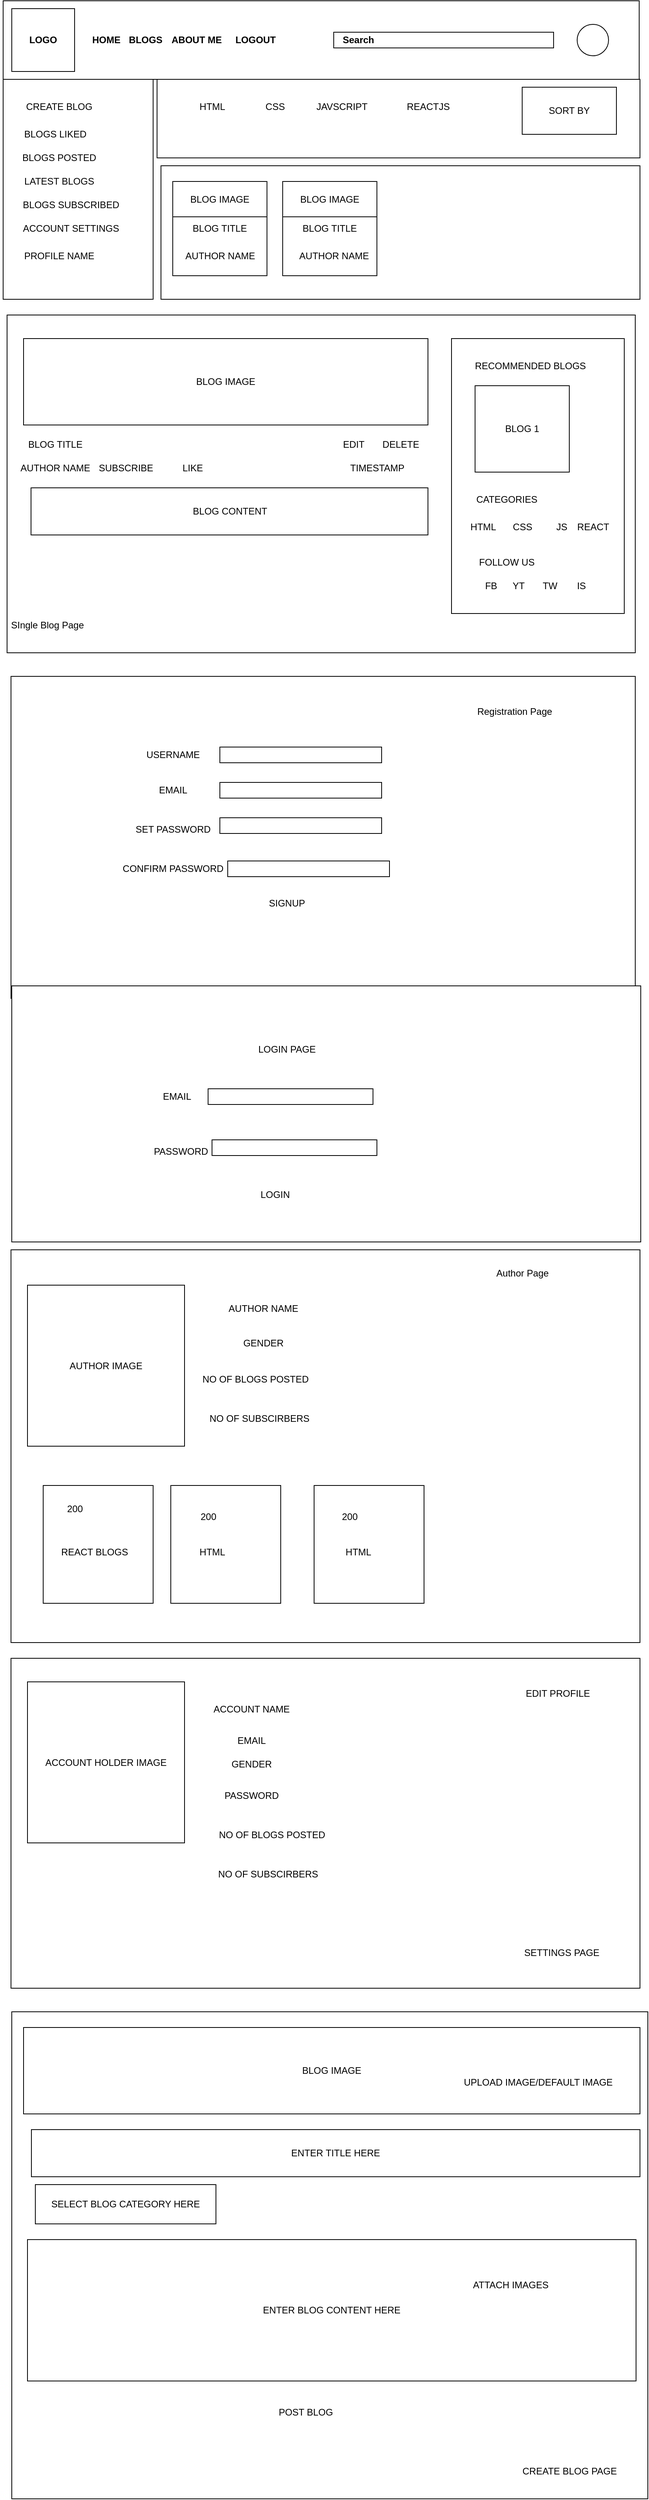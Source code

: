 <mxfile version="20.2.7" type="github"><diagram id="XXAsYTqmDj53nG6RouVj" name="BLOG UI"><mxGraphModel dx="1108" dy="525" grid="1" gridSize="10" guides="1" tooltips="1" connect="1" arrows="1" fold="1" page="1" pageScale="1" pageWidth="827" pageHeight="1169" math="0" shadow="0"><root><mxCell id="0"/><mxCell id="1" parent="0"/><mxCell id="Bto4KqDg77YO_STwbQzX-3" value="" style="whiteSpace=wrap;html=1;" vertex="1" parent="1"><mxGeometry x="9" y="30" width="810" height="100" as="geometry"/></mxCell><mxCell id="Bto4KqDg77YO_STwbQzX-5" value="&lt;b&gt;LOGO&lt;/b&gt;" style="whiteSpace=wrap;html=1;aspect=fixed;" vertex="1" parent="1"><mxGeometry x="20" y="40" width="80" height="80" as="geometry"/></mxCell><mxCell id="Bto4KqDg77YO_STwbQzX-7" value="&lt;b&gt;HOME&lt;/b&gt;" style="text;html=1;resizable=0;autosize=1;align=center;verticalAlign=middle;points=[];fillColor=none;strokeColor=none;rounded=0;" vertex="1" parent="1"><mxGeometry x="110" y="65" width="60" height="30" as="geometry"/></mxCell><mxCell id="Bto4KqDg77YO_STwbQzX-8" value="&lt;b&gt;BLOGS&lt;/b&gt;" style="text;html=1;resizable=0;autosize=1;align=center;verticalAlign=middle;points=[];fillColor=none;strokeColor=none;rounded=0;" vertex="1" parent="1"><mxGeometry x="155" y="65" width="70" height="30" as="geometry"/></mxCell><mxCell id="Bto4KqDg77YO_STwbQzX-10" value="" style="whiteSpace=wrap;html=1;" vertex="1" parent="1"><mxGeometry x="430" y="70" width="280" height="20" as="geometry"/></mxCell><mxCell id="Bto4KqDg77YO_STwbQzX-11" value="&lt;b&gt;Search&lt;/b&gt;" style="text;html=1;resizable=0;autosize=1;align=center;verticalAlign=middle;points=[];fillColor=none;strokeColor=none;rounded=0;" vertex="1" parent="1"><mxGeometry x="431" y="65" width="60" height="30" as="geometry"/></mxCell><mxCell id="Bto4KqDg77YO_STwbQzX-12" value="" style="ellipse;whiteSpace=wrap;html=1;aspect=fixed;" vertex="1" parent="1"><mxGeometry x="740" y="60" width="40" height="40" as="geometry"/></mxCell><mxCell id="Bto4KqDg77YO_STwbQzX-14" value="" style="whiteSpace=wrap;html=1;" vertex="1" parent="1"><mxGeometry x="9" y="130" width="191" height="280" as="geometry"/></mxCell><mxCell id="Bto4KqDg77YO_STwbQzX-16" value="CREATE BLOG" style="text;html=1;resizable=0;autosize=1;align=center;verticalAlign=middle;points=[];fillColor=none;strokeColor=none;rounded=0;" vertex="1" parent="1"><mxGeometry x="25" y="150" width="110" height="30" as="geometry"/></mxCell><mxCell id="Bto4KqDg77YO_STwbQzX-18" value="BLOGS LIKED" style="text;html=1;resizable=0;autosize=1;align=center;verticalAlign=middle;points=[];fillColor=none;strokeColor=none;rounded=0;" vertex="1" parent="1"><mxGeometry x="25" y="185" width="100" height="30" as="geometry"/></mxCell><mxCell id="Bto4KqDg77YO_STwbQzX-19" value="BLOGS POSTED" style="text;html=1;resizable=0;autosize=1;align=center;verticalAlign=middle;points=[];fillColor=none;strokeColor=none;rounded=0;" vertex="1" parent="1"><mxGeometry x="20" y="215" width="120" height="30" as="geometry"/></mxCell><mxCell id="Bto4KqDg77YO_STwbQzX-20" value="&lt;b&gt;ABOUT ME&lt;/b&gt;" style="text;html=1;resizable=0;autosize=1;align=center;verticalAlign=middle;points=[];fillColor=none;strokeColor=none;rounded=0;" vertex="1" parent="1"><mxGeometry x="210" y="65" width="90" height="30" as="geometry"/></mxCell><mxCell id="Bto4KqDg77YO_STwbQzX-21" value="PROFILE NAME" style="text;html=1;resizable=0;autosize=1;align=center;verticalAlign=middle;points=[];fillColor=none;strokeColor=none;rounded=0;" vertex="1" parent="1"><mxGeometry x="25" y="340" width="110" height="30" as="geometry"/></mxCell><mxCell id="Bto4KqDg77YO_STwbQzX-22" value="LATEST BLOGS" style="text;html=1;resizable=0;autosize=1;align=center;verticalAlign=middle;points=[];fillColor=none;strokeColor=none;rounded=0;" vertex="1" parent="1"><mxGeometry x="25" y="245" width="110" height="30" as="geometry"/></mxCell><mxCell id="Bto4KqDg77YO_STwbQzX-23" value="BLOGS SUBSCRIBED" style="text;html=1;resizable=0;autosize=1;align=center;verticalAlign=middle;points=[];fillColor=none;strokeColor=none;rounded=0;" vertex="1" parent="1"><mxGeometry x="20" y="275" width="150" height="30" as="geometry"/></mxCell><mxCell id="Bto4KqDg77YO_STwbQzX-24" value="ACCOUNT SETTINGS" style="text;html=1;resizable=0;autosize=1;align=center;verticalAlign=middle;points=[];fillColor=none;strokeColor=none;rounded=0;" vertex="1" parent="1"><mxGeometry x="20" y="305" width="150" height="30" as="geometry"/></mxCell><mxCell id="Bto4KqDg77YO_STwbQzX-26" value="" style="whiteSpace=wrap;html=1;" vertex="1" parent="1"><mxGeometry x="205" y="130" width="615" height="100" as="geometry"/></mxCell><mxCell id="Bto4KqDg77YO_STwbQzX-27" value="HTML" style="text;html=1;resizable=0;autosize=1;align=center;verticalAlign=middle;points=[];fillColor=none;strokeColor=none;rounded=0;" vertex="1" parent="1"><mxGeometry x="245" y="150" width="60" height="30" as="geometry"/></mxCell><mxCell id="Bto4KqDg77YO_STwbQzX-28" value="CSS" style="text;html=1;resizable=0;autosize=1;align=center;verticalAlign=middle;points=[];fillColor=none;strokeColor=none;rounded=0;" vertex="1" parent="1"><mxGeometry x="330" y="150" width="50" height="30" as="geometry"/></mxCell><mxCell id="Bto4KqDg77YO_STwbQzX-29" value="JAVSCRIPT" style="text;html=1;resizable=0;autosize=1;align=center;verticalAlign=middle;points=[];fillColor=none;strokeColor=none;rounded=0;" vertex="1" parent="1"><mxGeometry x="395" y="150" width="90" height="30" as="geometry"/></mxCell><mxCell id="Bto4KqDg77YO_STwbQzX-30" value="REACTJS" style="text;html=1;resizable=0;autosize=1;align=center;verticalAlign=middle;points=[];fillColor=none;strokeColor=none;rounded=0;" vertex="1" parent="1"><mxGeometry x="510" y="150" width="80" height="30" as="geometry"/></mxCell><mxCell id="Bto4KqDg77YO_STwbQzX-31" value="SORT BY" style="whiteSpace=wrap;html=1;" vertex="1" parent="1"><mxGeometry x="670" y="140" width="120" height="60" as="geometry"/></mxCell><mxCell id="Bto4KqDg77YO_STwbQzX-32" value="" style="whiteSpace=wrap;html=1;" vertex="1" parent="1"><mxGeometry x="210" y="240" width="610" height="170" as="geometry"/></mxCell><mxCell id="Bto4KqDg77YO_STwbQzX-33" value="BLOG TITLE" style="whiteSpace=wrap;html=1;" vertex="1" parent="1"><mxGeometry x="225" y="260" width="120" height="120" as="geometry"/></mxCell><mxCell id="Bto4KqDg77YO_STwbQzX-34" value="BLOG IMAGE" style="whiteSpace=wrap;html=1;" vertex="1" parent="1"><mxGeometry x="225" y="260" width="120" height="45" as="geometry"/></mxCell><mxCell id="Bto4KqDg77YO_STwbQzX-35" value="AUTHOR NAME" style="text;html=1;resizable=0;autosize=1;align=center;verticalAlign=middle;points=[];fillColor=none;strokeColor=none;rounded=0;" vertex="1" parent="1"><mxGeometry x="230" y="340" width="110" height="30" as="geometry"/></mxCell><mxCell id="Bto4KqDg77YO_STwbQzX-36" value="BLOG TITLE" style="whiteSpace=wrap;html=1;" vertex="1" parent="1"><mxGeometry x="365" y="260" width="120" height="120" as="geometry"/></mxCell><mxCell id="Bto4KqDg77YO_STwbQzX-37" value="BLOG IMAGE" style="whiteSpace=wrap;html=1;" vertex="1" parent="1"><mxGeometry x="365" y="260" width="120" height="45" as="geometry"/></mxCell><mxCell id="Bto4KqDg77YO_STwbQzX-38" value="AUTHOR NAME" style="text;html=1;resizable=0;autosize=1;align=center;verticalAlign=middle;points=[];fillColor=none;strokeColor=none;rounded=0;" vertex="1" parent="1"><mxGeometry x="375" y="340" width="110" height="30" as="geometry"/></mxCell><mxCell id="Bto4KqDg77YO_STwbQzX-44" value="" style="whiteSpace=wrap;html=1;" vertex="1" parent="1"><mxGeometry x="14" y="430" width="800" height="430" as="geometry"/></mxCell><mxCell id="Bto4KqDg77YO_STwbQzX-45" value="BLOG IMAGE" style="whiteSpace=wrap;html=1;" vertex="1" parent="1"><mxGeometry x="35" y="460" width="515" height="110" as="geometry"/></mxCell><mxCell id="Bto4KqDg77YO_STwbQzX-46" value="BLOG TITLE" style="text;html=1;resizable=0;autosize=1;align=center;verticalAlign=middle;points=[];fillColor=none;strokeColor=none;rounded=0;" vertex="1" parent="1"><mxGeometry x="30" y="580" width="90" height="30" as="geometry"/></mxCell><mxCell id="Bto4KqDg77YO_STwbQzX-47" value="AUTHOR NAME" style="text;html=1;resizable=0;autosize=1;align=center;verticalAlign=middle;points=[];fillColor=none;strokeColor=none;rounded=0;" vertex="1" parent="1"><mxGeometry x="20" y="610" width="110" height="30" as="geometry"/></mxCell><mxCell id="Bto4KqDg77YO_STwbQzX-48" value="EDIT" style="text;html=1;resizable=0;autosize=1;align=center;verticalAlign=middle;points=[];fillColor=none;strokeColor=none;rounded=0;" vertex="1" parent="1"><mxGeometry x="430" y="580" width="50" height="30" as="geometry"/></mxCell><mxCell id="Bto4KqDg77YO_STwbQzX-49" value="DELETE" style="text;html=1;resizable=0;autosize=1;align=center;verticalAlign=middle;points=[];fillColor=none;strokeColor=none;rounded=0;" vertex="1" parent="1"><mxGeometry x="480" y="580" width="70" height="30" as="geometry"/></mxCell><mxCell id="Bto4KqDg77YO_STwbQzX-50" value="BLOG CONTENT" style="whiteSpace=wrap;html=1;" vertex="1" parent="1"><mxGeometry x="44.5" y="650" width="505.5" height="60" as="geometry"/></mxCell><mxCell id="Bto4KqDg77YO_STwbQzX-51" value="TIMESTAMP" style="text;html=1;resizable=0;autosize=1;align=center;verticalAlign=middle;points=[];fillColor=none;strokeColor=none;rounded=0;" vertex="1" parent="1"><mxGeometry x="440" y="610" width="90" height="30" as="geometry"/></mxCell><mxCell id="Bto4KqDg77YO_STwbQzX-52" value="" style="whiteSpace=wrap;html=1;" vertex="1" parent="1"><mxGeometry x="580" y="460" width="220" height="350" as="geometry"/></mxCell><mxCell id="Bto4KqDg77YO_STwbQzX-53" value="RECOMMENDED BLOGS" style="text;html=1;resizable=0;autosize=1;align=center;verticalAlign=middle;points=[];fillColor=none;strokeColor=none;rounded=0;" vertex="1" parent="1"><mxGeometry x="600" y="480" width="160" height="30" as="geometry"/></mxCell><mxCell id="Bto4KqDg77YO_STwbQzX-54" value="BLOG 1" style="whiteSpace=wrap;html=1;" vertex="1" parent="1"><mxGeometry x="610" y="520" width="120" height="110" as="geometry"/></mxCell><mxCell id="Bto4KqDg77YO_STwbQzX-55" value="CATEGORIES" style="text;html=1;resizable=0;autosize=1;align=center;verticalAlign=middle;points=[];fillColor=none;strokeColor=none;rounded=0;" vertex="1" parent="1"><mxGeometry x="600" y="650" width="100" height="30" as="geometry"/></mxCell><mxCell id="Bto4KqDg77YO_STwbQzX-56" value="HTML" style="text;html=1;resizable=0;autosize=1;align=center;verticalAlign=middle;points=[];fillColor=none;strokeColor=none;rounded=0;" vertex="1" parent="1"><mxGeometry x="590" y="685" width="60" height="30" as="geometry"/></mxCell><mxCell id="Bto4KqDg77YO_STwbQzX-58" value="CSS" style="text;html=1;resizable=0;autosize=1;align=center;verticalAlign=middle;points=[];fillColor=none;strokeColor=none;rounded=0;" vertex="1" parent="1"><mxGeometry x="645" y="685" width="50" height="30" as="geometry"/></mxCell><mxCell id="Bto4KqDg77YO_STwbQzX-59" value="JS" style="text;html=1;resizable=0;autosize=1;align=center;verticalAlign=middle;points=[];fillColor=none;strokeColor=none;rounded=0;" vertex="1" parent="1"><mxGeometry x="700" y="685" width="40" height="30" as="geometry"/></mxCell><mxCell id="Bto4KqDg77YO_STwbQzX-60" value="REACT" style="text;html=1;resizable=0;autosize=1;align=center;verticalAlign=middle;points=[];fillColor=none;strokeColor=none;rounded=0;" vertex="1" parent="1"><mxGeometry x="730" y="685" width="60" height="30" as="geometry"/></mxCell><mxCell id="Bto4KqDg77YO_STwbQzX-61" value="FOLLOW US" style="text;html=1;resizable=0;autosize=1;align=center;verticalAlign=middle;points=[];fillColor=none;strokeColor=none;rounded=0;" vertex="1" parent="1"><mxGeometry x="605" y="730" width="90" height="30" as="geometry"/></mxCell><mxCell id="Bto4KqDg77YO_STwbQzX-62" value="FB" style="text;html=1;resizable=0;autosize=1;align=center;verticalAlign=middle;points=[];fillColor=none;strokeColor=none;rounded=0;" vertex="1" parent="1"><mxGeometry x="610" y="760" width="40" height="30" as="geometry"/></mxCell><mxCell id="Bto4KqDg77YO_STwbQzX-63" value="YT" style="text;html=1;resizable=0;autosize=1;align=center;verticalAlign=middle;points=[];fillColor=none;strokeColor=none;rounded=0;" vertex="1" parent="1"><mxGeometry x="645" y="760" width="40" height="30" as="geometry"/></mxCell><mxCell id="Bto4KqDg77YO_STwbQzX-64" value="TW" style="text;html=1;resizable=0;autosize=1;align=center;verticalAlign=middle;points=[];fillColor=none;strokeColor=none;rounded=0;" vertex="1" parent="1"><mxGeometry x="685" y="760" width="40" height="30" as="geometry"/></mxCell><mxCell id="Bto4KqDg77YO_STwbQzX-65" value="IS" style="text;html=1;resizable=0;autosize=1;align=center;verticalAlign=middle;points=[];fillColor=none;strokeColor=none;rounded=0;" vertex="1" parent="1"><mxGeometry x="730" y="760" width="30" height="30" as="geometry"/></mxCell><mxCell id="Bto4KqDg77YO_STwbQzX-66" value="SIngle Blog Page" style="text;html=1;resizable=0;autosize=1;align=center;verticalAlign=middle;points=[];fillColor=none;strokeColor=none;rounded=0;" vertex="1" parent="1"><mxGeometry x="5" y="810" width="120" height="30" as="geometry"/></mxCell><mxCell id="Bto4KqDg77YO_STwbQzX-67" value="" style="whiteSpace=wrap;html=1;" vertex="1" parent="1"><mxGeometry x="19" y="890" width="795" height="410" as="geometry"/></mxCell><mxCell id="Bto4KqDg77YO_STwbQzX-68" value="USERNAME" style="text;html=1;resizable=0;autosize=1;align=center;verticalAlign=middle;points=[];fillColor=none;strokeColor=none;rounded=0;" vertex="1" parent="1"><mxGeometry x="180" y="975" width="90" height="30" as="geometry"/></mxCell><mxCell id="Bto4KqDg77YO_STwbQzX-69" value="EMAIL" style="text;html=1;resizable=0;autosize=1;align=center;verticalAlign=middle;points=[];fillColor=none;strokeColor=none;rounded=0;" vertex="1" parent="1"><mxGeometry x="195" y="1020" width="60" height="30" as="geometry"/></mxCell><mxCell id="Bto4KqDg77YO_STwbQzX-70" value="SET PASSWORD" style="text;html=1;resizable=0;autosize=1;align=center;verticalAlign=middle;points=[];fillColor=none;strokeColor=none;rounded=0;" vertex="1" parent="1"><mxGeometry x="165" y="1070" width="120" height="30" as="geometry"/></mxCell><mxCell id="Bto4KqDg77YO_STwbQzX-71" value="CONFIRM PASSWORD" style="text;html=1;resizable=0;autosize=1;align=center;verticalAlign=middle;points=[];fillColor=none;strokeColor=none;rounded=0;" vertex="1" parent="1"><mxGeometry x="150" y="1120" width="150" height="30" as="geometry"/></mxCell><mxCell id="Bto4KqDg77YO_STwbQzX-72" value="" style="whiteSpace=wrap;html=1;" vertex="1" parent="1"><mxGeometry x="285" y="980" width="206" height="20" as="geometry"/></mxCell><mxCell id="Bto4KqDg77YO_STwbQzX-73" value="" style="whiteSpace=wrap;html=1;" vertex="1" parent="1"><mxGeometry x="285" y="1025" width="206" height="20" as="geometry"/></mxCell><mxCell id="Bto4KqDg77YO_STwbQzX-74" value="" style="whiteSpace=wrap;html=1;" vertex="1" parent="1"><mxGeometry x="285" y="1070" width="206" height="20" as="geometry"/></mxCell><mxCell id="Bto4KqDg77YO_STwbQzX-75" value="" style="whiteSpace=wrap;html=1;" vertex="1" parent="1"><mxGeometry x="295" y="1125" width="206" height="20" as="geometry"/></mxCell><mxCell id="Bto4KqDg77YO_STwbQzX-76" value="SIGNUP" style="text;html=1;resizable=0;autosize=1;align=center;verticalAlign=middle;points=[];fillColor=none;strokeColor=none;rounded=0;" vertex="1" parent="1"><mxGeometry x="335" y="1164" width="70" height="30" as="geometry"/></mxCell><mxCell id="Bto4KqDg77YO_STwbQzX-77" value="Registration Page" style="text;html=1;resizable=0;autosize=1;align=center;verticalAlign=middle;points=[];fillColor=none;strokeColor=none;rounded=0;" vertex="1" parent="1"><mxGeometry x="600" y="920" width="120" height="30" as="geometry"/></mxCell><mxCell id="Bto4KqDg77YO_STwbQzX-78" value="" style="whiteSpace=wrap;html=1;" vertex="1" parent="1"><mxGeometry x="20" y="1284" width="801" height="326" as="geometry"/></mxCell><mxCell id="Bto4KqDg77YO_STwbQzX-79" value="LOGIN PAGE" style="text;html=1;resizable=0;autosize=1;align=center;verticalAlign=middle;points=[];fillColor=none;strokeColor=none;rounded=0;" vertex="1" parent="1"><mxGeometry x="320" y="1350" width="100" height="30" as="geometry"/></mxCell><mxCell id="Bto4KqDg77YO_STwbQzX-80" value="EMAIL" style="text;html=1;resizable=0;autosize=1;align=center;verticalAlign=middle;points=[];fillColor=none;strokeColor=none;rounded=0;" vertex="1" parent="1"><mxGeometry x="200" y="1410" width="60" height="30" as="geometry"/></mxCell><mxCell id="Bto4KqDg77YO_STwbQzX-81" value="PASSWORD" style="text;html=1;resizable=0;autosize=1;align=center;verticalAlign=middle;points=[];fillColor=none;strokeColor=none;rounded=0;" vertex="1" parent="1"><mxGeometry x="190" y="1480" width="90" height="30" as="geometry"/></mxCell><mxCell id="Bto4KqDg77YO_STwbQzX-82" value="" style="whiteSpace=wrap;html=1;" vertex="1" parent="1"><mxGeometry x="270" y="1415" width="210" height="20" as="geometry"/></mxCell><mxCell id="Bto4KqDg77YO_STwbQzX-83" value="" style="whiteSpace=wrap;html=1;" vertex="1" parent="1"><mxGeometry x="275" y="1480" width="210" height="20" as="geometry"/></mxCell><mxCell id="Bto4KqDg77YO_STwbQzX-84" value="LOGIN" style="text;html=1;resizable=0;autosize=1;align=center;verticalAlign=middle;points=[];fillColor=none;strokeColor=none;rounded=0;" vertex="1" parent="1"><mxGeometry x="325" y="1535" width="60" height="30" as="geometry"/></mxCell><mxCell id="Bto4KqDg77YO_STwbQzX-86" value="&lt;b&gt;LOGOUT&lt;/b&gt;" style="text;html=1;resizable=0;autosize=1;align=center;verticalAlign=middle;points=[];fillColor=none;strokeColor=none;rounded=0;" vertex="1" parent="1"><mxGeometry x="295" y="65" width="70" height="30" as="geometry"/></mxCell><mxCell id="Bto4KqDg77YO_STwbQzX-87" value="" style="whiteSpace=wrap;html=1;" vertex="1" parent="1"><mxGeometry x="19" y="1620" width="801" height="500" as="geometry"/></mxCell><mxCell id="Bto4KqDg77YO_STwbQzX-88" value="Author Page" style="text;html=1;resizable=0;autosize=1;align=center;verticalAlign=middle;points=[];fillColor=none;strokeColor=none;rounded=0;" vertex="1" parent="1"><mxGeometry x="625" y="1635" width="90" height="30" as="geometry"/></mxCell><mxCell id="Bto4KqDg77YO_STwbQzX-89" value="AUTHOR IMAGE" style="whiteSpace=wrap;html=1;" vertex="1" parent="1"><mxGeometry x="40" y="1665" width="200" height="205" as="geometry"/></mxCell><mxCell id="Bto4KqDg77YO_STwbQzX-90" value="AUTHOR NAME" style="text;html=1;resizable=0;autosize=1;align=center;verticalAlign=middle;points=[];fillColor=none;strokeColor=none;rounded=0;" vertex="1" parent="1"><mxGeometry x="285" y="1680" width="110" height="30" as="geometry"/></mxCell><mxCell id="Bto4KqDg77YO_STwbQzX-91" value="GENDER" style="text;html=1;resizable=0;autosize=1;align=center;verticalAlign=middle;points=[];fillColor=none;strokeColor=none;rounded=0;" vertex="1" parent="1"><mxGeometry x="305" y="1724" width="70" height="30" as="geometry"/></mxCell><mxCell id="Bto4KqDg77YO_STwbQzX-92" value="NO OF BLOGS POSTED" style="text;html=1;resizable=0;autosize=1;align=center;verticalAlign=middle;points=[];fillColor=none;strokeColor=none;rounded=0;" vertex="1" parent="1"><mxGeometry x="250" y="1770" width="160" height="30" as="geometry"/></mxCell><mxCell id="Bto4KqDg77YO_STwbQzX-93" value="NO OF SUBSCIRBERS" style="text;html=1;resizable=0;autosize=1;align=center;verticalAlign=middle;points=[];fillColor=none;strokeColor=none;rounded=0;" vertex="1" parent="1"><mxGeometry x="260" y="1820" width="150" height="30" as="geometry"/></mxCell><mxCell id="Bto4KqDg77YO_STwbQzX-94" value="" style="whiteSpace=wrap;html=1;" vertex="1" parent="1"><mxGeometry x="60" y="1920" width="140" height="150" as="geometry"/></mxCell><mxCell id="Bto4KqDg77YO_STwbQzX-95" value="200" style="text;html=1;resizable=0;autosize=1;align=center;verticalAlign=middle;points=[];fillColor=none;strokeColor=none;rounded=0;" vertex="1" parent="1"><mxGeometry x="80" y="1935" width="40" height="30" as="geometry"/></mxCell><mxCell id="Bto4KqDg77YO_STwbQzX-96" value="REACT BLOGS" style="text;html=1;resizable=0;autosize=1;align=center;verticalAlign=middle;points=[];fillColor=none;strokeColor=none;rounded=0;" vertex="1" parent="1"><mxGeometry x="70" y="1990" width="110" height="30" as="geometry"/></mxCell><mxCell id="Bto4KqDg77YO_STwbQzX-97" value="" style="whiteSpace=wrap;html=1;" vertex="1" parent="1"><mxGeometry x="222.5" y="1920" width="140" height="150" as="geometry"/></mxCell><mxCell id="Bto4KqDg77YO_STwbQzX-98" value="HTML" style="text;html=1;resizable=0;autosize=1;align=center;verticalAlign=middle;points=[];fillColor=none;strokeColor=none;rounded=0;" vertex="1" parent="1"><mxGeometry x="245" y="1990" width="60" height="30" as="geometry"/></mxCell><mxCell id="Bto4KqDg77YO_STwbQzX-99" value="200" style="text;html=1;resizable=0;autosize=1;align=center;verticalAlign=middle;points=[];fillColor=none;strokeColor=none;rounded=0;" vertex="1" parent="1"><mxGeometry x="250" y="1945" width="40" height="30" as="geometry"/></mxCell><mxCell id="Bto4KqDg77YO_STwbQzX-100" value="" style="whiteSpace=wrap;html=1;" vertex="1" parent="1"><mxGeometry x="405" y="1920" width="140" height="150" as="geometry"/></mxCell><mxCell id="Bto4KqDg77YO_STwbQzX-101" value="200" style="text;html=1;resizable=0;autosize=1;align=center;verticalAlign=middle;points=[];fillColor=none;strokeColor=none;rounded=0;" vertex="1" parent="1"><mxGeometry x="430" y="1945" width="40" height="30" as="geometry"/></mxCell><mxCell id="Bto4KqDg77YO_STwbQzX-102" value="HTML" style="text;html=1;resizable=0;autosize=1;align=center;verticalAlign=middle;points=[];fillColor=none;strokeColor=none;rounded=0;" vertex="1" parent="1"><mxGeometry x="431" y="1990" width="60" height="30" as="geometry"/></mxCell><mxCell id="Bto4KqDg77YO_STwbQzX-103" value="SUBSCRIBE" style="text;html=1;resizable=0;autosize=1;align=center;verticalAlign=middle;points=[];fillColor=none;strokeColor=none;rounded=0;" vertex="1" parent="1"><mxGeometry x="120" y="610" width="90" height="30" as="geometry"/></mxCell><mxCell id="Bto4KqDg77YO_STwbQzX-104" value="LIKE" style="text;html=1;resizable=0;autosize=1;align=center;verticalAlign=middle;points=[];fillColor=none;strokeColor=none;rounded=0;" vertex="1" parent="1"><mxGeometry x="225" y="610" width="50" height="30" as="geometry"/></mxCell><mxCell id="Bto4KqDg77YO_STwbQzX-105" value="" style="whiteSpace=wrap;html=1;" vertex="1" parent="1"><mxGeometry x="19" y="2140" width="801" height="420" as="geometry"/></mxCell><mxCell id="Bto4KqDg77YO_STwbQzX-106" value="ACCOUNT HOLDER IMAGE" style="whiteSpace=wrap;html=1;" vertex="1" parent="1"><mxGeometry x="40" y="2170" width="200" height="205" as="geometry"/></mxCell><mxCell id="Bto4KqDg77YO_STwbQzX-107" value="ACCOUNT NAME" style="text;html=1;resizable=0;autosize=1;align=center;verticalAlign=middle;points=[];fillColor=none;strokeColor=none;rounded=0;" vertex="1" parent="1"><mxGeometry x="265" y="2190" width="120" height="30" as="geometry"/></mxCell><mxCell id="Bto4KqDg77YO_STwbQzX-108" value="EMAIL" style="text;html=1;resizable=0;autosize=1;align=center;verticalAlign=middle;points=[];fillColor=none;strokeColor=none;rounded=0;" vertex="1" parent="1"><mxGeometry x="295" y="2230" width="60" height="30" as="geometry"/></mxCell><mxCell id="Bto4KqDg77YO_STwbQzX-109" value="PASSWORD" style="text;html=1;resizable=0;autosize=1;align=center;verticalAlign=middle;points=[];fillColor=none;strokeColor=none;rounded=0;" vertex="1" parent="1"><mxGeometry x="280" y="2300" width="90" height="30" as="geometry"/></mxCell><mxCell id="Bto4KqDg77YO_STwbQzX-110" value="EDIT PROFILE" style="text;html=1;resizable=0;autosize=1;align=center;verticalAlign=middle;points=[];fillColor=none;strokeColor=none;rounded=0;" vertex="1" parent="1"><mxGeometry x="660" y="2170" width="110" height="30" as="geometry"/></mxCell><mxCell id="Bto4KqDg77YO_STwbQzX-111" value="GENDER" style="text;html=1;resizable=0;autosize=1;align=center;verticalAlign=middle;points=[];fillColor=none;strokeColor=none;rounded=0;" vertex="1" parent="1"><mxGeometry x="290" y="2260" width="70" height="30" as="geometry"/></mxCell><mxCell id="Bto4KqDg77YO_STwbQzX-112" value="NO OF BLOGS POSTED" style="text;html=1;resizable=0;autosize=1;align=center;verticalAlign=middle;points=[];fillColor=none;strokeColor=none;rounded=0;" vertex="1" parent="1"><mxGeometry x="271" y="2350" width="160" height="30" as="geometry"/></mxCell><mxCell id="Bto4KqDg77YO_STwbQzX-113" value="NO OF SUBSCIRBERS" style="text;html=1;resizable=0;autosize=1;align=center;verticalAlign=middle;points=[];fillColor=none;strokeColor=none;rounded=0;" vertex="1" parent="1"><mxGeometry x="271" y="2400" width="150" height="30" as="geometry"/></mxCell><mxCell id="Bto4KqDg77YO_STwbQzX-114" value="SETTINGS PAGE" style="text;html=1;resizable=0;autosize=1;align=center;verticalAlign=middle;points=[];fillColor=none;strokeColor=none;rounded=0;" vertex="1" parent="1"><mxGeometry x="660" y="2500" width="120" height="30" as="geometry"/></mxCell><mxCell id="Bto4KqDg77YO_STwbQzX-115" value="" style="whiteSpace=wrap;html=1;" vertex="1" parent="1"><mxGeometry x="20" y="2590" width="810" height="620" as="geometry"/></mxCell><mxCell id="Bto4KqDg77YO_STwbQzX-116" value="BLOG IMAGE" style="whiteSpace=wrap;html=1;" vertex="1" parent="1"><mxGeometry x="35" y="2610" width="785" height="110" as="geometry"/></mxCell><mxCell id="Bto4KqDg77YO_STwbQzX-117" value="ENTER TITLE HERE" style="whiteSpace=wrap;html=1;" vertex="1" parent="1"><mxGeometry x="45" y="2740" width="775" height="60" as="geometry"/></mxCell><mxCell id="Bto4KqDg77YO_STwbQzX-118" value="ENTER BLOG CONTENT HERE" style="whiteSpace=wrap;html=1;" vertex="1" parent="1"><mxGeometry x="40" y="2880" width="775" height="180" as="geometry"/></mxCell><mxCell id="Bto4KqDg77YO_STwbQzX-119" value="UPLOAD IMAGE/DEFAULT IMAGE" style="text;html=1;resizable=0;autosize=1;align=center;verticalAlign=middle;points=[];fillColor=none;strokeColor=none;rounded=0;" vertex="1" parent="1"><mxGeometry x="585" y="2665" width="210" height="30" as="geometry"/></mxCell><mxCell id="Bto4KqDg77YO_STwbQzX-120" value="ATTACH IMAGES" style="text;html=1;resizable=0;autosize=1;align=center;verticalAlign=middle;points=[];fillColor=none;strokeColor=none;rounded=0;" vertex="1" parent="1"><mxGeometry x="595" y="2923" width="120" height="30" as="geometry"/></mxCell><mxCell id="Bto4KqDg77YO_STwbQzX-121" value="SELECT BLOG CATEGORY HERE" style="whiteSpace=wrap;html=1;" vertex="1" parent="1"><mxGeometry x="50" y="2810" width="230" height="50" as="geometry"/></mxCell><mxCell id="Bto4KqDg77YO_STwbQzX-122" value="POST BLOG" style="text;html=1;resizable=0;autosize=1;align=center;verticalAlign=middle;points=[];fillColor=none;strokeColor=none;rounded=0;" vertex="1" parent="1"><mxGeometry x="349" y="3085" width="90" height="30" as="geometry"/></mxCell><mxCell id="Bto4KqDg77YO_STwbQzX-123" value="CREATE BLOG PAGE" style="text;html=1;resizable=0;autosize=1;align=center;verticalAlign=middle;points=[];fillColor=none;strokeColor=none;rounded=0;" vertex="1" parent="1"><mxGeometry x="660" y="3160" width="140" height="30" as="geometry"/></mxCell></root></mxGraphModel></diagram></mxfile>